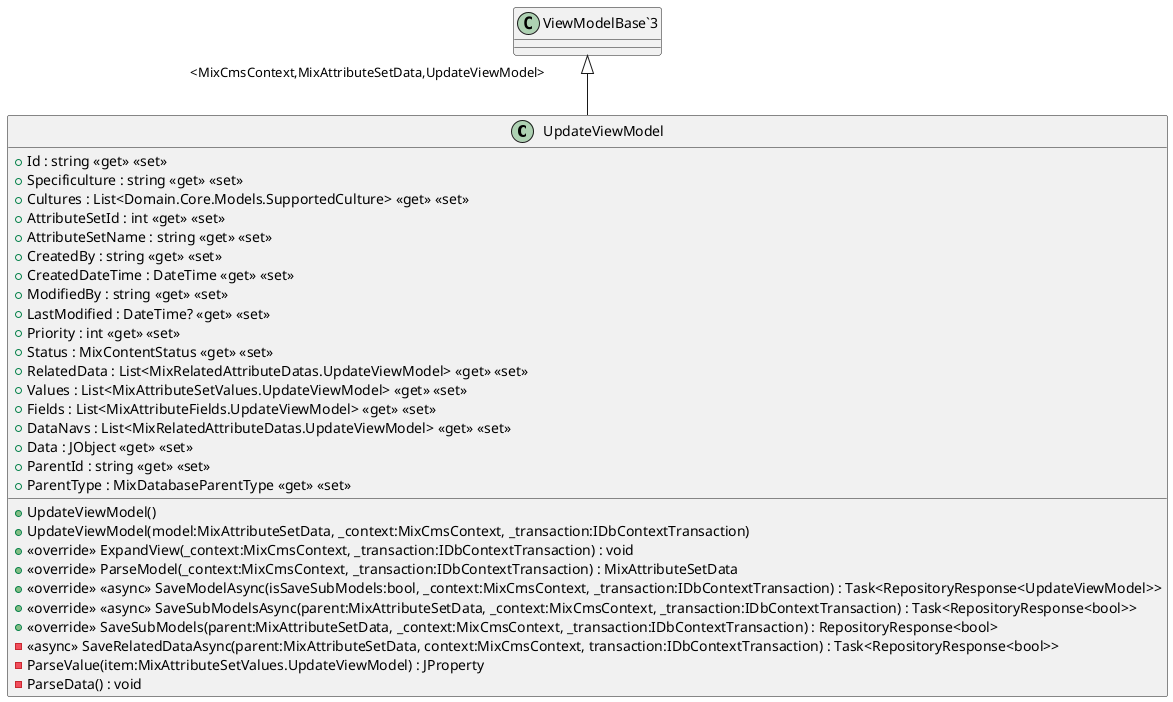 @startuml
class UpdateViewModel {
    + Id : string <<get>> <<set>>
    + Specificulture : string <<get>> <<set>>
    + Cultures : List<Domain.Core.Models.SupportedCulture> <<get>> <<set>>
    + AttributeSetId : int <<get>> <<set>>
    + AttributeSetName : string <<get>> <<set>>
    + CreatedBy : string <<get>> <<set>>
    + CreatedDateTime : DateTime <<get>> <<set>>
    + ModifiedBy : string <<get>> <<set>>
    + LastModified : DateTime? <<get>> <<set>>
    + Priority : int <<get>> <<set>>
    + Status : MixContentStatus <<get>> <<set>>
    + RelatedData : List<MixRelatedAttributeDatas.UpdateViewModel> <<get>> <<set>>
    + Values : List<MixAttributeSetValues.UpdateViewModel> <<get>> <<set>>
    + Fields : List<MixAttributeFields.UpdateViewModel> <<get>> <<set>>
    + DataNavs : List<MixRelatedAttributeDatas.UpdateViewModel> <<get>> <<set>>
    + Data : JObject <<get>> <<set>>
    + ParentId : string <<get>> <<set>>
    + ParentType : MixDatabaseParentType <<get>> <<set>>
    + UpdateViewModel()
    + UpdateViewModel(model:MixAttributeSetData, _context:MixCmsContext, _transaction:IDbContextTransaction)
    + <<override>> ExpandView(_context:MixCmsContext, _transaction:IDbContextTransaction) : void
    + <<override>> ParseModel(_context:MixCmsContext, _transaction:IDbContextTransaction) : MixAttributeSetData
    + <<override>> <<async>> SaveModelAsync(isSaveSubModels:bool, _context:MixCmsContext, _transaction:IDbContextTransaction) : Task<RepositoryResponse<UpdateViewModel>>
    + <<override>> <<async>> SaveSubModelsAsync(parent:MixAttributeSetData, _context:MixCmsContext, _transaction:IDbContextTransaction) : Task<RepositoryResponse<bool>>
    + <<override>> SaveSubModels(parent:MixAttributeSetData, _context:MixCmsContext, _transaction:IDbContextTransaction) : RepositoryResponse<bool>
    - <<async>> SaveRelatedDataAsync(parent:MixAttributeSetData, context:MixCmsContext, transaction:IDbContextTransaction) : Task<RepositoryResponse<bool>>
    - ParseValue(item:MixAttributeSetValues.UpdateViewModel) : JProperty
    - ParseData() : void
}
"ViewModelBase`3" "<MixCmsContext,MixAttributeSetData,UpdateViewModel>" <|-- UpdateViewModel
@enduml
